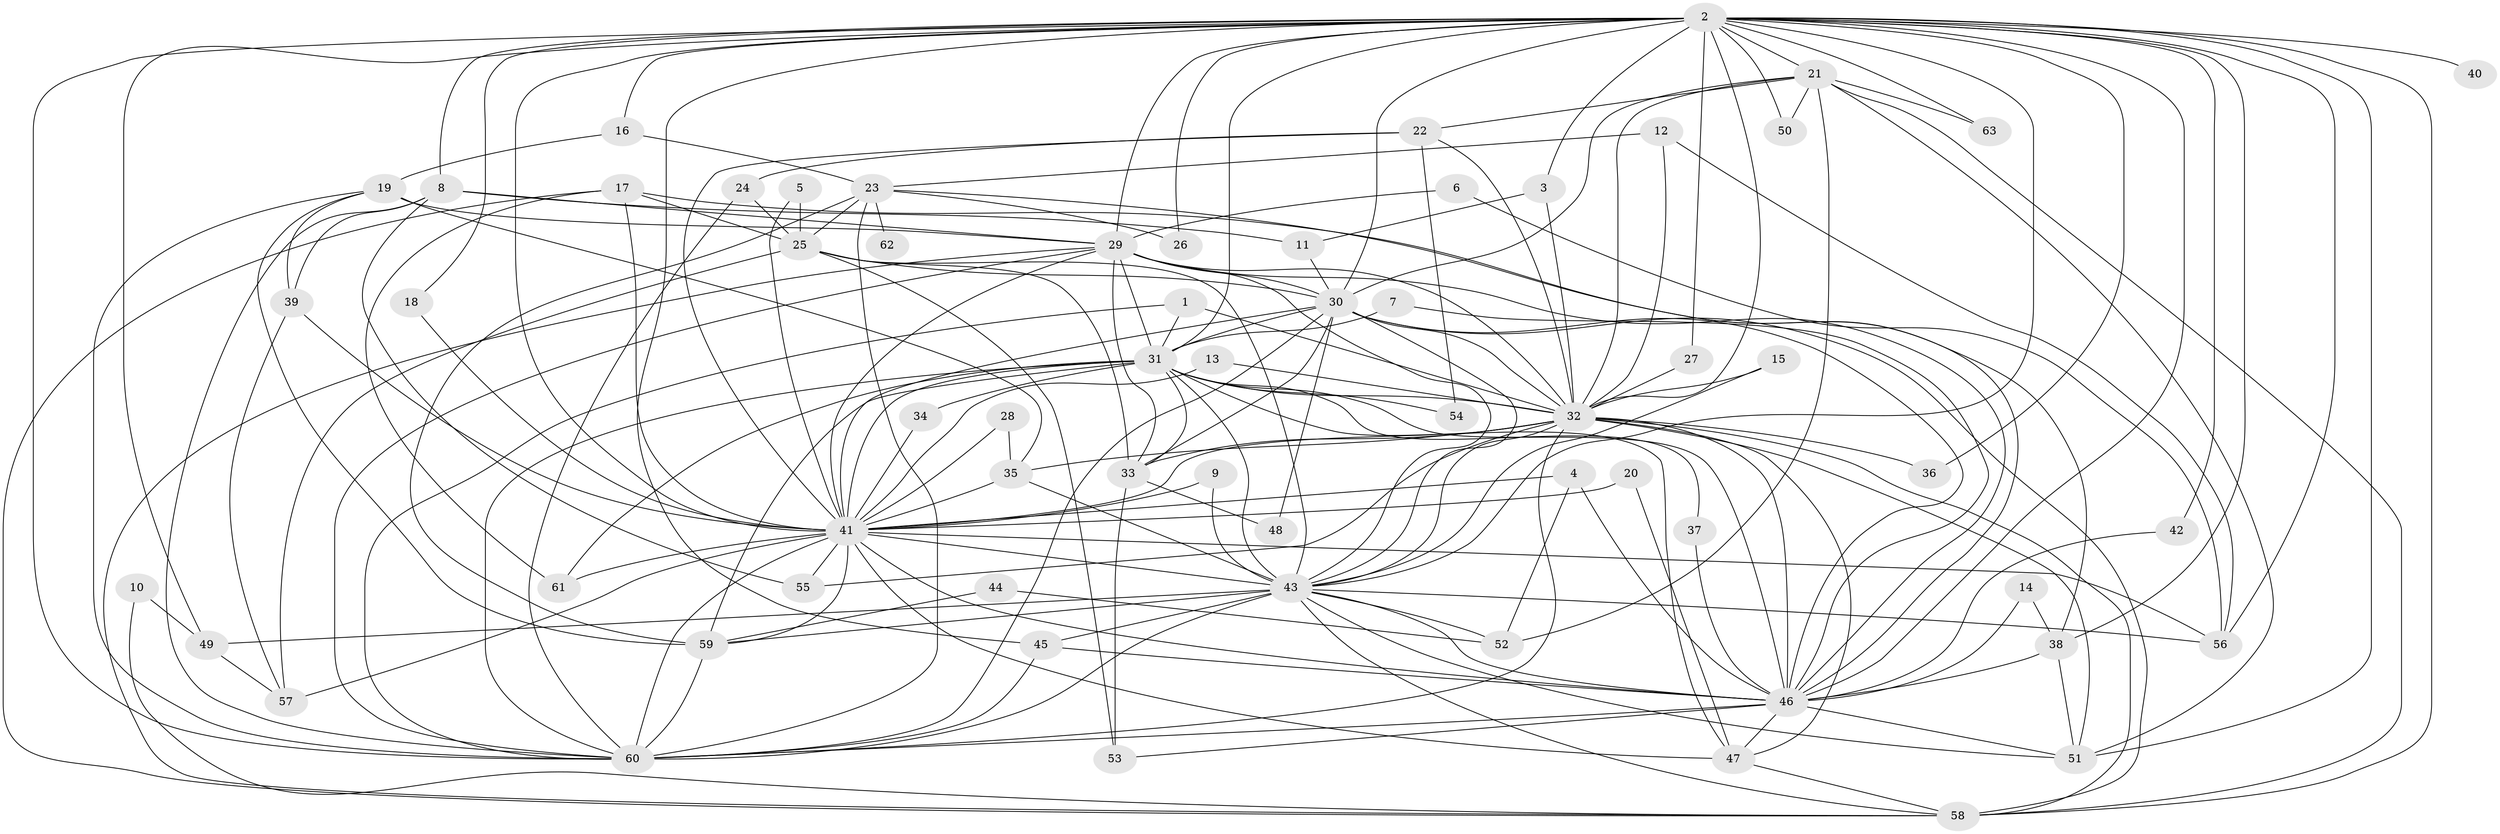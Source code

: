 // original degree distribution, {16: 0.016, 25: 0.016, 15: 0.008, 17: 0.008, 23: 0.016, 31: 0.008, 19: 0.008, 4: 0.104, 3: 0.184, 6: 0.048, 2: 0.52, 9: 0.016, 8: 0.008, 5: 0.032, 7: 0.008}
// Generated by graph-tools (version 1.1) at 2025/25/03/09/25 03:25:44]
// undirected, 63 vertices, 183 edges
graph export_dot {
graph [start="1"]
  node [color=gray90,style=filled];
  1;
  2;
  3;
  4;
  5;
  6;
  7;
  8;
  9;
  10;
  11;
  12;
  13;
  14;
  15;
  16;
  17;
  18;
  19;
  20;
  21;
  22;
  23;
  24;
  25;
  26;
  27;
  28;
  29;
  30;
  31;
  32;
  33;
  34;
  35;
  36;
  37;
  38;
  39;
  40;
  41;
  42;
  43;
  44;
  45;
  46;
  47;
  48;
  49;
  50;
  51;
  52;
  53;
  54;
  55;
  56;
  57;
  58;
  59;
  60;
  61;
  62;
  63;
  1 -- 31 [weight=1.0];
  1 -- 32 [weight=1.0];
  1 -- 60 [weight=1.0];
  2 -- 3 [weight=1.0];
  2 -- 8 [weight=1.0];
  2 -- 16 [weight=1.0];
  2 -- 18 [weight=1.0];
  2 -- 21 [weight=1.0];
  2 -- 26 [weight=1.0];
  2 -- 27 [weight=1.0];
  2 -- 29 [weight=2.0];
  2 -- 30 [weight=2.0];
  2 -- 31 [weight=3.0];
  2 -- 32 [weight=2.0];
  2 -- 36 [weight=1.0];
  2 -- 38 [weight=1.0];
  2 -- 40 [weight=1.0];
  2 -- 41 [weight=2.0];
  2 -- 42 [weight=1.0];
  2 -- 43 [weight=2.0];
  2 -- 45 [weight=1.0];
  2 -- 46 [weight=3.0];
  2 -- 49 [weight=2.0];
  2 -- 50 [weight=1.0];
  2 -- 51 [weight=1.0];
  2 -- 56 [weight=2.0];
  2 -- 58 [weight=2.0];
  2 -- 60 [weight=2.0];
  2 -- 63 [weight=1.0];
  3 -- 11 [weight=1.0];
  3 -- 32 [weight=1.0];
  4 -- 41 [weight=1.0];
  4 -- 46 [weight=1.0];
  4 -- 52 [weight=1.0];
  5 -- 25 [weight=1.0];
  5 -- 41 [weight=1.0];
  6 -- 29 [weight=1.0];
  6 -- 56 [weight=1.0];
  7 -- 31 [weight=1.0];
  7 -- 46 [weight=1.0];
  8 -- 11 [weight=1.0];
  8 -- 29 [weight=1.0];
  8 -- 39 [weight=1.0];
  8 -- 55 [weight=1.0];
  8 -- 60 [weight=1.0];
  9 -- 41 [weight=1.0];
  9 -- 43 [weight=1.0];
  10 -- 49 [weight=1.0];
  10 -- 58 [weight=1.0];
  11 -- 30 [weight=1.0];
  12 -- 23 [weight=1.0];
  12 -- 32 [weight=1.0];
  12 -- 56 [weight=1.0];
  13 -- 32 [weight=1.0];
  13 -- 41 [weight=2.0];
  14 -- 38 [weight=1.0];
  14 -- 46 [weight=1.0];
  15 -- 32 [weight=1.0];
  15 -- 43 [weight=1.0];
  16 -- 19 [weight=1.0];
  16 -- 23 [weight=1.0];
  17 -- 25 [weight=1.0];
  17 -- 38 [weight=1.0];
  17 -- 41 [weight=1.0];
  17 -- 58 [weight=1.0];
  17 -- 61 [weight=1.0];
  18 -- 41 [weight=1.0];
  19 -- 29 [weight=2.0];
  19 -- 35 [weight=1.0];
  19 -- 39 [weight=1.0];
  19 -- 59 [weight=1.0];
  19 -- 60 [weight=1.0];
  20 -- 41 [weight=1.0];
  20 -- 47 [weight=1.0];
  21 -- 22 [weight=1.0];
  21 -- 30 [weight=1.0];
  21 -- 32 [weight=2.0];
  21 -- 50 [weight=1.0];
  21 -- 51 [weight=1.0];
  21 -- 52 [weight=1.0];
  21 -- 58 [weight=1.0];
  21 -- 63 [weight=1.0];
  22 -- 24 [weight=1.0];
  22 -- 32 [weight=1.0];
  22 -- 41 [weight=1.0];
  22 -- 54 [weight=1.0];
  23 -- 25 [weight=1.0];
  23 -- 26 [weight=1.0];
  23 -- 46 [weight=1.0];
  23 -- 59 [weight=1.0];
  23 -- 60 [weight=1.0];
  23 -- 62 [weight=1.0];
  24 -- 25 [weight=1.0];
  24 -- 60 [weight=1.0];
  25 -- 30 [weight=1.0];
  25 -- 33 [weight=1.0];
  25 -- 43 [weight=1.0];
  25 -- 53 [weight=1.0];
  25 -- 57 [weight=1.0];
  27 -- 32 [weight=1.0];
  28 -- 35 [weight=1.0];
  28 -- 41 [weight=1.0];
  29 -- 30 [weight=1.0];
  29 -- 31 [weight=1.0];
  29 -- 32 [weight=1.0];
  29 -- 33 [weight=1.0];
  29 -- 41 [weight=1.0];
  29 -- 43 [weight=1.0];
  29 -- 46 [weight=1.0];
  29 -- 58 [weight=1.0];
  29 -- 60 [weight=2.0];
  30 -- 31 [weight=1.0];
  30 -- 32 [weight=1.0];
  30 -- 33 [weight=1.0];
  30 -- 41 [weight=1.0];
  30 -- 43 [weight=1.0];
  30 -- 46 [weight=1.0];
  30 -- 48 [weight=1.0];
  30 -- 58 [weight=1.0];
  30 -- 60 [weight=1.0];
  31 -- 32 [weight=1.0];
  31 -- 33 [weight=1.0];
  31 -- 34 [weight=1.0];
  31 -- 37 [weight=1.0];
  31 -- 41 [weight=2.0];
  31 -- 43 [weight=2.0];
  31 -- 46 [weight=1.0];
  31 -- 47 [weight=1.0];
  31 -- 54 [weight=1.0];
  31 -- 59 [weight=1.0];
  31 -- 60 [weight=1.0];
  31 -- 61 [weight=1.0];
  32 -- 33 [weight=2.0];
  32 -- 35 [weight=1.0];
  32 -- 36 [weight=1.0];
  32 -- 41 [weight=1.0];
  32 -- 43 [weight=1.0];
  32 -- 46 [weight=1.0];
  32 -- 47 [weight=1.0];
  32 -- 51 [weight=1.0];
  32 -- 55 [weight=1.0];
  32 -- 58 [weight=1.0];
  32 -- 60 [weight=1.0];
  33 -- 48 [weight=1.0];
  33 -- 53 [weight=1.0];
  34 -- 41 [weight=1.0];
  35 -- 41 [weight=1.0];
  35 -- 43 [weight=2.0];
  37 -- 46 [weight=1.0];
  38 -- 46 [weight=1.0];
  38 -- 51 [weight=1.0];
  39 -- 41 [weight=1.0];
  39 -- 57 [weight=1.0];
  41 -- 43 [weight=2.0];
  41 -- 46 [weight=1.0];
  41 -- 47 [weight=1.0];
  41 -- 55 [weight=1.0];
  41 -- 56 [weight=2.0];
  41 -- 57 [weight=3.0];
  41 -- 59 [weight=1.0];
  41 -- 60 [weight=1.0];
  41 -- 61 [weight=1.0];
  42 -- 46 [weight=1.0];
  43 -- 45 [weight=1.0];
  43 -- 46 [weight=2.0];
  43 -- 49 [weight=1.0];
  43 -- 51 [weight=1.0];
  43 -- 52 [weight=1.0];
  43 -- 56 [weight=1.0];
  43 -- 58 [weight=1.0];
  43 -- 59 [weight=1.0];
  43 -- 60 [weight=1.0];
  44 -- 52 [weight=1.0];
  44 -- 59 [weight=1.0];
  45 -- 46 [weight=1.0];
  45 -- 60 [weight=1.0];
  46 -- 47 [weight=1.0];
  46 -- 51 [weight=1.0];
  46 -- 53 [weight=1.0];
  46 -- 60 [weight=1.0];
  47 -- 58 [weight=1.0];
  49 -- 57 [weight=1.0];
  59 -- 60 [weight=1.0];
}
